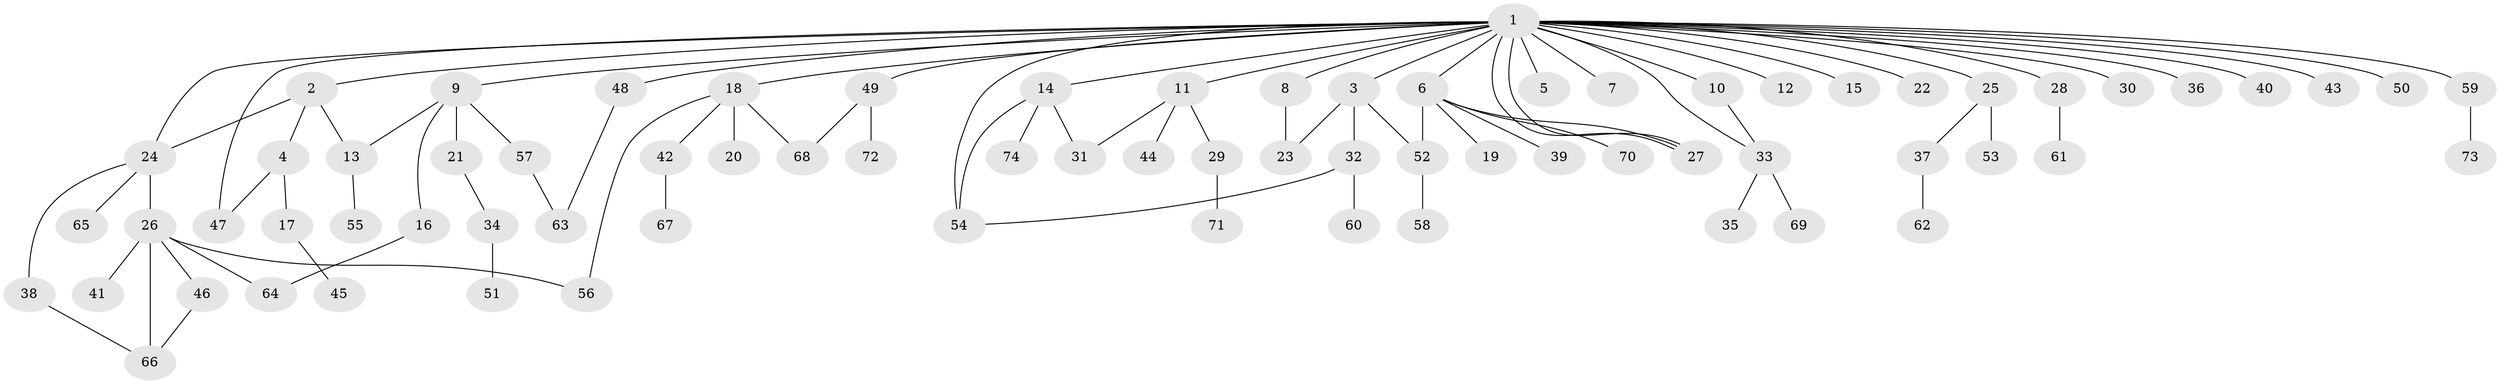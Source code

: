 // Generated by graph-tools (version 1.1) at 2025/35/03/09/25 02:35:47]
// undirected, 74 vertices, 90 edges
graph export_dot {
graph [start="1"]
  node [color=gray90,style=filled];
  1;
  2;
  3;
  4;
  5;
  6;
  7;
  8;
  9;
  10;
  11;
  12;
  13;
  14;
  15;
  16;
  17;
  18;
  19;
  20;
  21;
  22;
  23;
  24;
  25;
  26;
  27;
  28;
  29;
  30;
  31;
  32;
  33;
  34;
  35;
  36;
  37;
  38;
  39;
  40;
  41;
  42;
  43;
  44;
  45;
  46;
  47;
  48;
  49;
  50;
  51;
  52;
  53;
  54;
  55;
  56;
  57;
  58;
  59;
  60;
  61;
  62;
  63;
  64;
  65;
  66;
  67;
  68;
  69;
  70;
  71;
  72;
  73;
  74;
  1 -- 2;
  1 -- 3;
  1 -- 5;
  1 -- 6;
  1 -- 7;
  1 -- 8;
  1 -- 9;
  1 -- 10;
  1 -- 11;
  1 -- 12;
  1 -- 14;
  1 -- 15;
  1 -- 18;
  1 -- 22;
  1 -- 24;
  1 -- 25;
  1 -- 27;
  1 -- 27;
  1 -- 28;
  1 -- 30;
  1 -- 33;
  1 -- 36;
  1 -- 40;
  1 -- 43;
  1 -- 47;
  1 -- 48;
  1 -- 49;
  1 -- 50;
  1 -- 54;
  1 -- 59;
  2 -- 4;
  2 -- 13;
  2 -- 24;
  3 -- 23;
  3 -- 32;
  3 -- 52;
  4 -- 17;
  4 -- 47;
  6 -- 19;
  6 -- 27;
  6 -- 39;
  6 -- 52;
  6 -- 70;
  8 -- 23;
  9 -- 13;
  9 -- 16;
  9 -- 21;
  9 -- 57;
  10 -- 33;
  11 -- 29;
  11 -- 31;
  11 -- 44;
  13 -- 55;
  14 -- 31;
  14 -- 54;
  14 -- 74;
  16 -- 64;
  17 -- 45;
  18 -- 20;
  18 -- 42;
  18 -- 56;
  18 -- 68;
  21 -- 34;
  24 -- 26;
  24 -- 38;
  24 -- 65;
  25 -- 37;
  25 -- 53;
  26 -- 41;
  26 -- 46;
  26 -- 56;
  26 -- 64;
  26 -- 66;
  28 -- 61;
  29 -- 71;
  32 -- 54;
  32 -- 60;
  33 -- 35;
  33 -- 69;
  34 -- 51;
  37 -- 62;
  38 -- 66;
  42 -- 67;
  46 -- 66;
  48 -- 63;
  49 -- 68;
  49 -- 72;
  52 -- 58;
  57 -- 63;
  59 -- 73;
}
